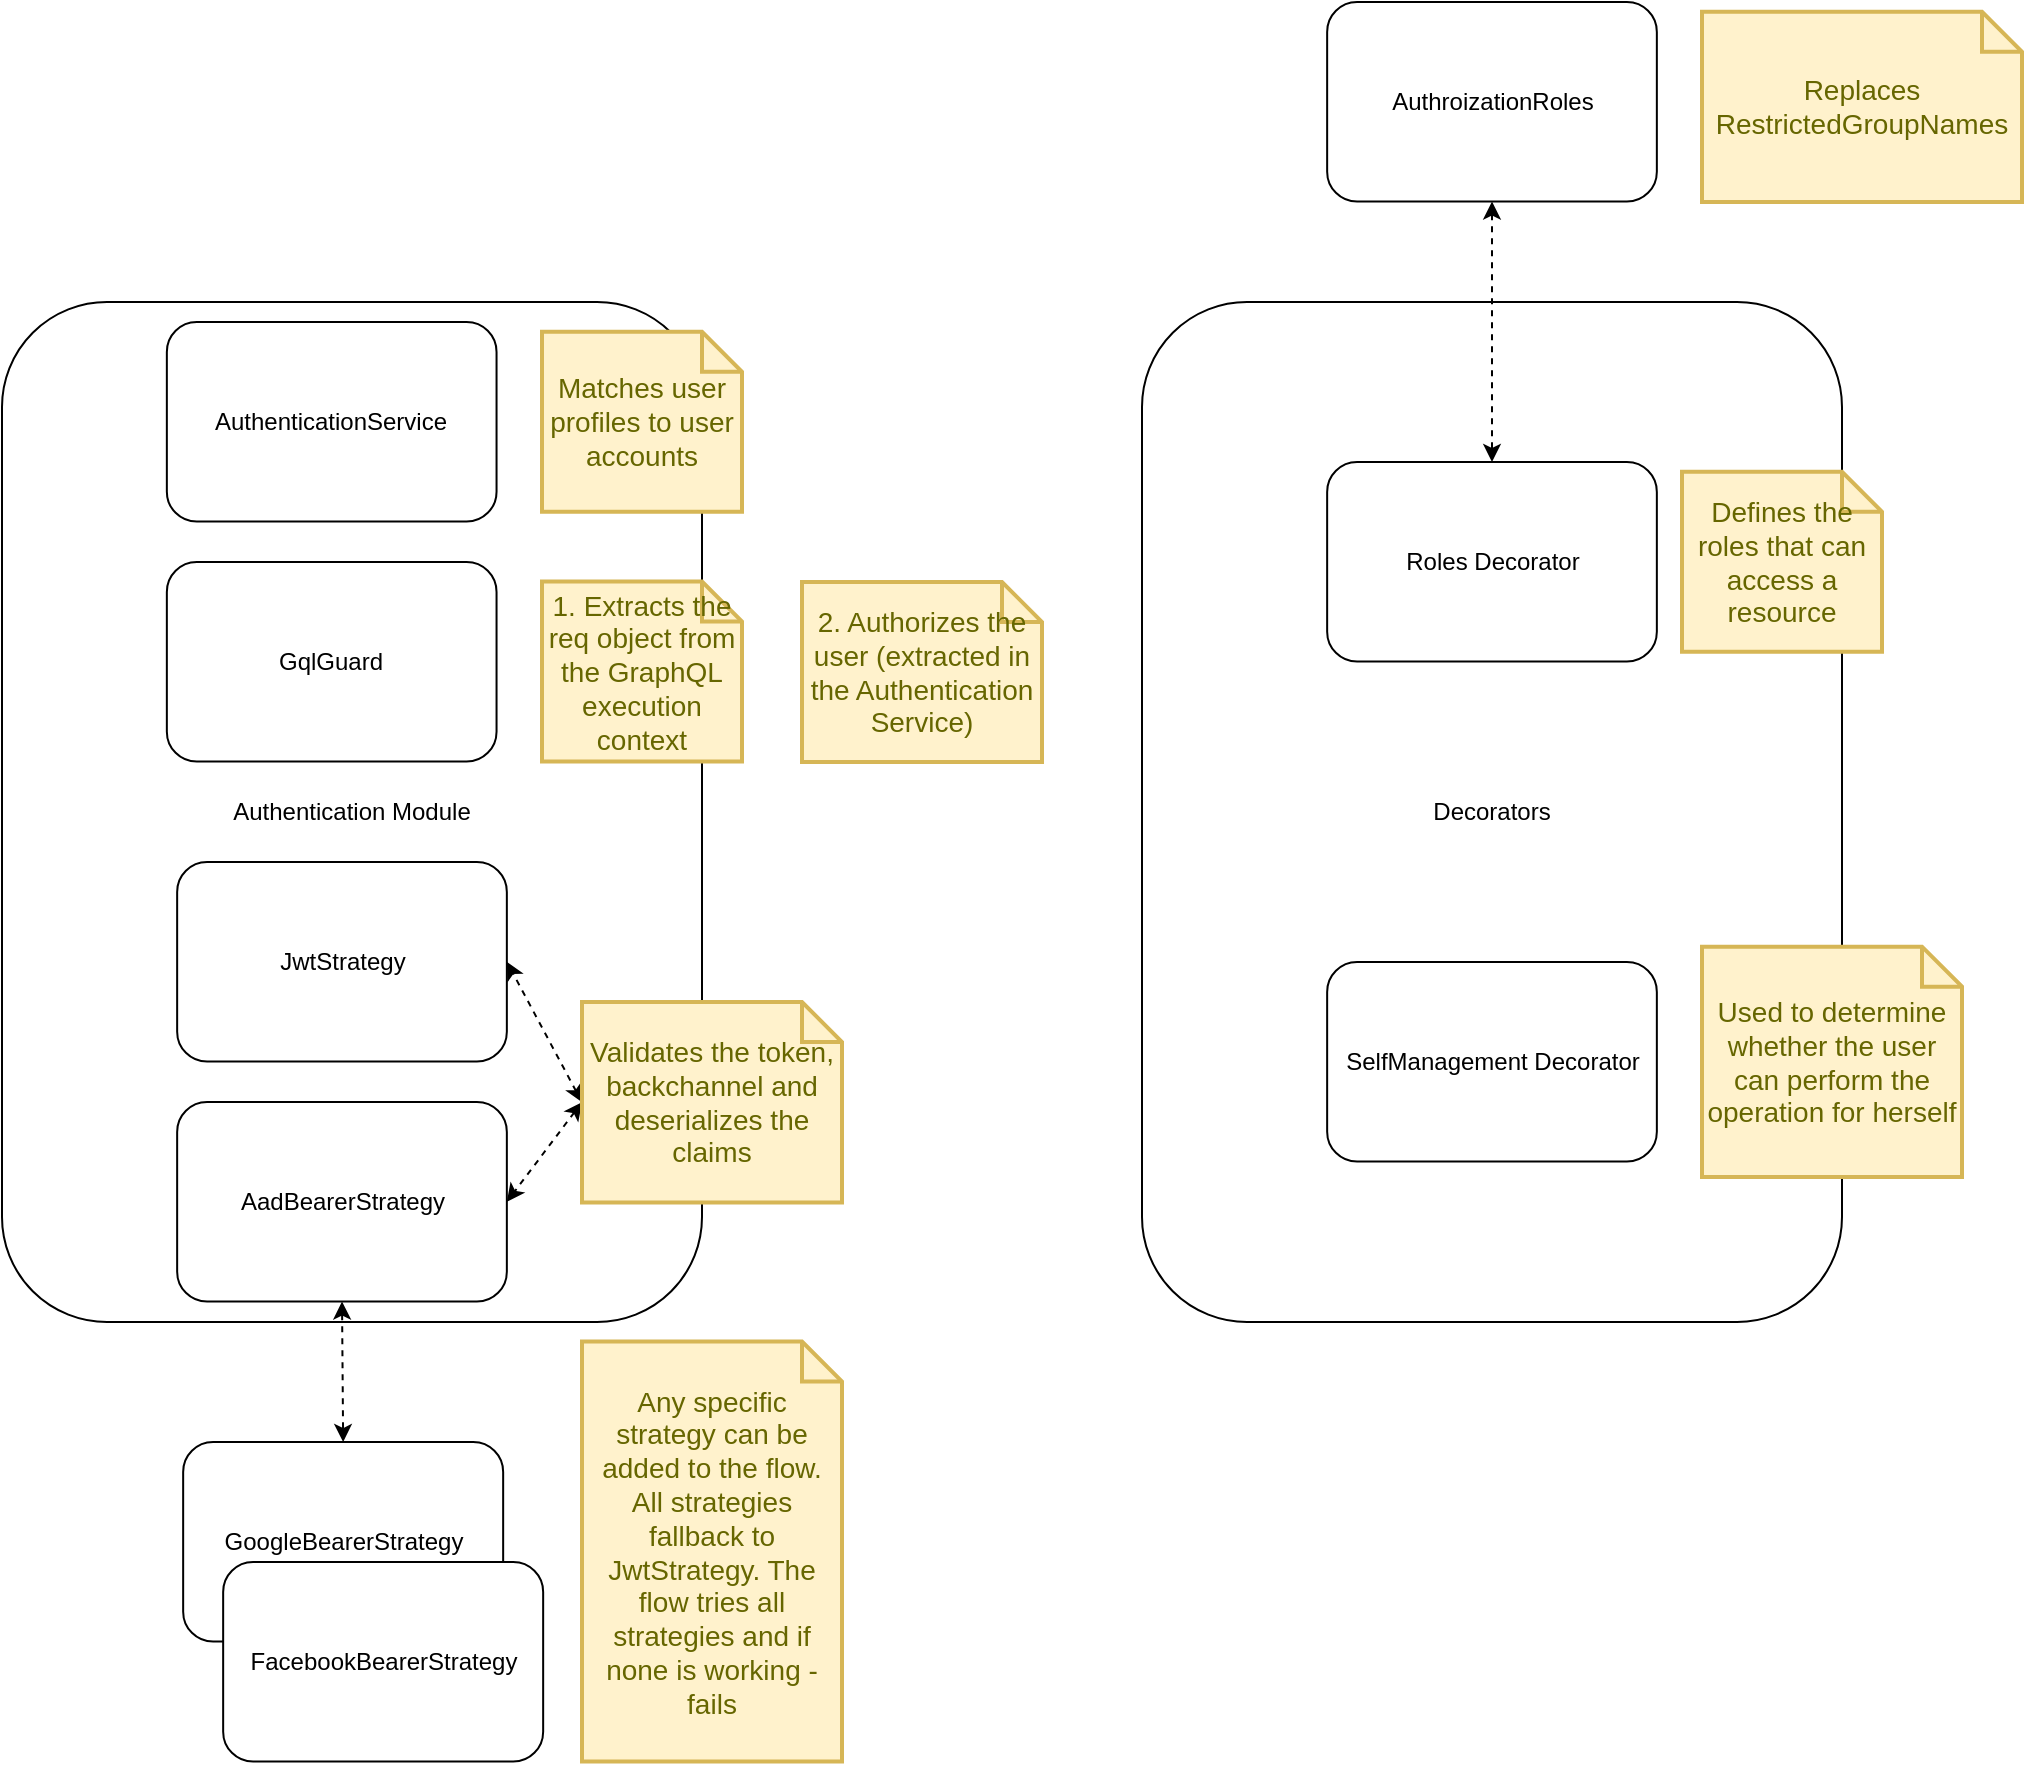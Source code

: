 <mxfile version="14.4.4" type="google"><diagram id="eRVYmw6TXfBatqoT6gkr" name="Page-1"><mxGraphModel dx="2840" dy="2266" grid="1" gridSize="10" guides="1" tooltips="1" connect="1" arrows="1" fold="1" page="1" pageScale="1" pageWidth="850" pageHeight="1100" math="0" shadow="0"><root><mxCell id="0"/><mxCell id="1" parent="0"/><mxCell id="tC3P8nQcE_IEGNdYS-Vi-14" value="" style="group" parent="1" vertex="1" connectable="0"><mxGeometry x="-650" y="10" width="400" height="510" as="geometry"/></mxCell><mxCell id="isHRIjVllavPOt5Aik68-1" value="Authentication Module" style="rounded=1;whiteSpace=wrap;html=1;align=center;" parent="tC3P8nQcE_IEGNdYS-Vi-14" vertex="1"><mxGeometry width="350" height="510" as="geometry"/></mxCell><mxCell id="isHRIjVllavPOt5Aik68-5" value="AuthenticationService" style="rounded=1;whiteSpace=wrap;html=1;" parent="tC3P8nQcE_IEGNdYS-Vi-14" vertex="1"><mxGeometry x="82.424" y="9.996" width="164.848" height="99.783" as="geometry"/></mxCell><mxCell id="isHRIjVllavPOt5Aik68-6" value="JwtStrategy" style="rounded=1;whiteSpace=wrap;html=1;" parent="tC3P8nQcE_IEGNdYS-Vi-14" vertex="1"><mxGeometry x="87.576" y="280.002" width="164.848" height="99.783" as="geometry"/></mxCell><mxCell id="aZofu11fW6wjCjxAN3Sc-1" value="GqlGuard" style="rounded=1;whiteSpace=wrap;html=1;" vertex="1" parent="tC3P8nQcE_IEGNdYS-Vi-14"><mxGeometry x="82.424" y="129.996" width="164.848" height="99.783" as="geometry"/></mxCell><mxCell id="aZofu11fW6wjCjxAN3Sc-2" value="AadBearerStrategy" style="rounded=1;whiteSpace=wrap;html=1;" vertex="1" parent="tC3P8nQcE_IEGNdYS-Vi-14"><mxGeometry x="87.576" y="400.002" width="164.848" height="99.783" as="geometry"/></mxCell><mxCell id="aZofu11fW6wjCjxAN3Sc-6" value="Matches user profiles to user accounts" style="shape=note;strokeWidth=2;fontSize=14;size=20;whiteSpace=wrap;html=1;fillColor=#fff2cc;strokeColor=#d6b656;fontColor=#666600;" vertex="1" parent="tC3P8nQcE_IEGNdYS-Vi-14"><mxGeometry x="270" y="14.89" width="100" height="90" as="geometry"/></mxCell><mxCell id="aZofu11fW6wjCjxAN3Sc-7" value="1. Extracts the req object from the GraphQL execution context" style="shape=note;strokeWidth=2;fontSize=14;size=20;whiteSpace=wrap;html=1;fillColor=#fff2cc;strokeColor=#d6b656;fontColor=#666600;" vertex="1" parent="tC3P8nQcE_IEGNdYS-Vi-14"><mxGeometry x="270" y="139.78" width="100" height="90" as="geometry"/></mxCell><mxCell id="aZofu11fW6wjCjxAN3Sc-26" style="edgeStyle=none;rounded=0;orthogonalLoop=1;jettySize=auto;html=1;exitX=0;exitY=0.5;exitDx=0;exitDy=0;exitPerimeter=0;entryX=1;entryY=0.5;entryDx=0;entryDy=0;dashed=1;startArrow=classic;startFill=1;" edge="1" parent="tC3P8nQcE_IEGNdYS-Vi-14" source="aZofu11fW6wjCjxAN3Sc-8" target="isHRIjVllavPOt5Aik68-6"><mxGeometry relative="1" as="geometry"/></mxCell><mxCell id="aZofu11fW6wjCjxAN3Sc-28" style="edgeStyle=none;rounded=0;orthogonalLoop=1;jettySize=auto;html=1;exitX=0;exitY=0.5;exitDx=0;exitDy=0;exitPerimeter=0;entryX=1;entryY=0.5;entryDx=0;entryDy=0;dashed=1;startArrow=classic;startFill=1;" edge="1" parent="tC3P8nQcE_IEGNdYS-Vi-14" source="aZofu11fW6wjCjxAN3Sc-8" target="aZofu11fW6wjCjxAN3Sc-2"><mxGeometry relative="1" as="geometry"/></mxCell><mxCell id="aZofu11fW6wjCjxAN3Sc-8" value="Validates the token, backchannel and deserializes the claims" style="shape=note;strokeWidth=2;fontSize=14;size=20;whiteSpace=wrap;html=1;fillColor=#fff2cc;strokeColor=#d6b656;fontColor=#666600;" vertex="1" parent="tC3P8nQcE_IEGNdYS-Vi-14"><mxGeometry x="290" y="350.0" width="130" height="100.22" as="geometry"/></mxCell><mxCell id="tC3P8nQcE_IEGNdYS-Vi-3" value="GoogleBearerStrategy" style="rounded=1;whiteSpace=wrap;html=1;" parent="1" vertex="1"><mxGeometry x="-559.42" y="580.003" width="160" height="99.783" as="geometry"/></mxCell><mxCell id="aZofu11fW6wjCjxAN3Sc-3" value="FacebookBearerStrategy" style="rounded=1;whiteSpace=wrap;html=1;" vertex="1" parent="1"><mxGeometry x="-539.42" y="640.003" width="160" height="99.783" as="geometry"/></mxCell><mxCell id="aZofu11fW6wjCjxAN3Sc-5" style="edgeStyle=none;rounded=0;orthogonalLoop=1;jettySize=auto;html=1;exitX=0.5;exitY=1;exitDx=0;exitDy=0;entryX=0.5;entryY=0;entryDx=0;entryDy=0;startArrow=classic;startFill=1;dashed=1;" edge="1" parent="1" source="aZofu11fW6wjCjxAN3Sc-2" target="tC3P8nQcE_IEGNdYS-Vi-3"><mxGeometry relative="1" as="geometry"/></mxCell><mxCell id="tC3P8nQcE_IEGNdYS-Vi-15" value="Any specific strategy can be added to the flow. All strategies fallback to JwtStrategy. The flow tries all strategies and if none is working - fails" style="shape=note;strokeWidth=2;fontSize=14;size=20;whiteSpace=wrap;html=1;fillColor=#fff2cc;strokeColor=#d6b656;fontColor=#666600;" parent="1" vertex="1"><mxGeometry x="-360" y="529.79" width="130" height="210" as="geometry"/></mxCell><mxCell id="aZofu11fW6wjCjxAN3Sc-9" value="2. Authorizes the user (extracted in the Authentication Service)" style="shape=note;strokeWidth=2;fontSize=14;size=20;whiteSpace=wrap;html=1;fillColor=#fff2cc;strokeColor=#d6b656;fontColor=#666600;" vertex="1" parent="1"><mxGeometry x="-250" y="150" width="120" height="90" as="geometry"/></mxCell><mxCell id="aZofu11fW6wjCjxAN3Sc-20" value="Decorators" style="rounded=1;whiteSpace=wrap;html=1;align=center;" vertex="1" parent="1"><mxGeometry x="-80" y="10" width="350" height="510" as="geometry"/></mxCell><mxCell id="aZofu11fW6wjCjxAN3Sc-21" value="Roles Decorator" style="rounded=1;whiteSpace=wrap;html=1;" vertex="1" parent="1"><mxGeometry x="12.574" y="89.996" width="164.848" height="99.783" as="geometry"/></mxCell><mxCell id="aZofu11fW6wjCjxAN3Sc-22" value="SelfManagement Decorator" style="rounded=1;whiteSpace=wrap;html=1;" vertex="1" parent="1"><mxGeometry x="12.574" y="339.996" width="164.848" height="99.783" as="geometry"/></mxCell><mxCell id="aZofu11fW6wjCjxAN3Sc-23" value="Defines the roles that can access a resource" style="shape=note;strokeWidth=2;fontSize=14;size=20;whiteSpace=wrap;html=1;fillColor=#fff2cc;strokeColor=#d6b656;fontColor=#666600;" vertex="1" parent="1"><mxGeometry x="190" y="94.89" width="100" height="90" as="geometry"/></mxCell><mxCell id="aZofu11fW6wjCjxAN3Sc-24" value="Used to determine whether the user can perform the operation for herself" style="shape=note;strokeWidth=2;fontSize=14;size=20;whiteSpace=wrap;html=1;fillColor=#fff2cc;strokeColor=#d6b656;fontColor=#666600;" vertex="1" parent="1"><mxGeometry x="200" y="332.33" width="130" height="115.11" as="geometry"/></mxCell><mxCell id="aZofu11fW6wjCjxAN3Sc-31" style="edgeStyle=none;rounded=0;orthogonalLoop=1;jettySize=auto;html=1;exitX=0.5;exitY=1;exitDx=0;exitDy=0;dashed=1;startArrow=classic;startFill=1;" edge="1" parent="1" source="aZofu11fW6wjCjxAN3Sc-29" target="aZofu11fW6wjCjxAN3Sc-21"><mxGeometry relative="1" as="geometry"/></mxCell><mxCell id="aZofu11fW6wjCjxAN3Sc-29" value="AuthroizationRoles" style="rounded=1;whiteSpace=wrap;html=1;" vertex="1" parent="1"><mxGeometry x="12.574" y="-140.004" width="164.848" height="99.783" as="geometry"/></mxCell><mxCell id="aZofu11fW6wjCjxAN3Sc-32" value="Replaces RestrictedGroupNames" style="shape=note;strokeWidth=2;fontSize=14;size=20;whiteSpace=wrap;html=1;fillColor=#fff2cc;strokeColor=#d6b656;fontColor=#666600;" vertex="1" parent="1"><mxGeometry x="200" y="-135.11" width="160" height="95.11" as="geometry"/></mxCell></root></mxGraphModel></diagram></mxfile>